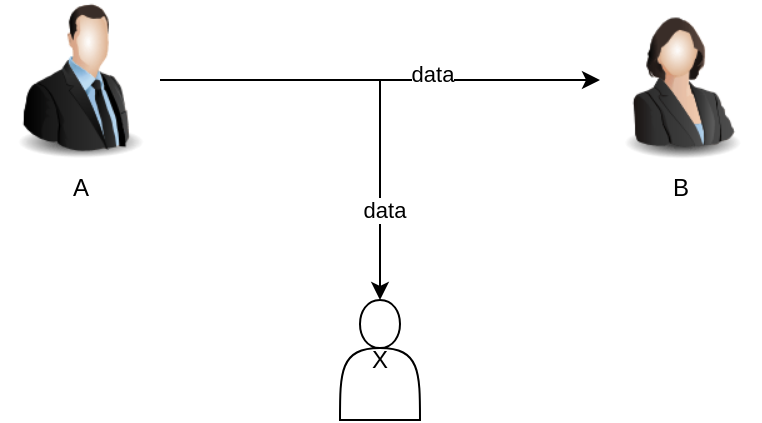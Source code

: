 <mxfile version="14.1.8" type="device" pages="6"><diagram id="cpRkfh9kjdjHkDHpVJ2q" name="第 1 页"><mxGraphModel dx="946" dy="600" grid="1" gridSize="10" guides="1" tooltips="1" connect="1" arrows="1" fold="1" page="1" pageScale="1" pageWidth="827" pageHeight="1169" math="0" shadow="0"><root><mxCell id="0"/><mxCell id="1" parent="0"/><mxCell id="OxpRbUiMO50qQzWDi6hq-10" style="edgeStyle=orthogonalEdgeStyle;rounded=0;orthogonalLoop=1;jettySize=auto;html=1;" edge="1" parent="1" source="OxpRbUiMO50qQzWDi6hq-5" target="OxpRbUiMO50qQzWDi6hq-8"><mxGeometry relative="1" as="geometry"/></mxCell><mxCell id="OxpRbUiMO50qQzWDi6hq-14" value="data" style="edgeLabel;html=1;align=center;verticalAlign=middle;resizable=0;points=[];" vertex="1" connectable="0" parent="OxpRbUiMO50qQzWDi6hq-10"><mxGeometry x="0.236" y="3" relative="1" as="geometry"><mxPoint as="offset"/></mxGeometry></mxCell><mxCell id="OxpRbUiMO50qQzWDi6hq-13" style="edgeStyle=orthogonalEdgeStyle;rounded=0;orthogonalLoop=1;jettySize=auto;html=1;entryX=0.5;entryY=0;entryDx=0;entryDy=0;" edge="1" parent="1" source="OxpRbUiMO50qQzWDi6hq-5" target="OxpRbUiMO50qQzWDi6hq-12"><mxGeometry relative="1" as="geometry"/></mxCell><mxCell id="OxpRbUiMO50qQzWDi6hq-15" value="data" style="edgeLabel;html=1;align=center;verticalAlign=middle;resizable=0;points=[];" vertex="1" connectable="0" parent="OxpRbUiMO50qQzWDi6hq-13"><mxGeometry x="0.591" y="2" relative="1" as="geometry"><mxPoint as="offset"/></mxGeometry></mxCell><mxCell id="OxpRbUiMO50qQzWDi6hq-5" value="A" style="image;html=1;image=img/lib/clip_art/people/Suit_Man_128x128.png" vertex="1" parent="1"><mxGeometry x="120" y="320" width="80" height="80" as="geometry"/></mxCell><mxCell id="OxpRbUiMO50qQzWDi6hq-8" value="B" style="image;html=1;image=img/lib/clip_art/people/Suit_Woman_128x128.png" vertex="1" parent="1"><mxGeometry x="420" y="320" width="80" height="80" as="geometry"/></mxCell><mxCell id="OxpRbUiMO50qQzWDi6hq-12" value="X" style="shape=actor;whiteSpace=wrap;html=1;" vertex="1" parent="1"><mxGeometry x="290" y="470" width="40" height="60" as="geometry"/></mxCell></root></mxGraphModel></diagram><diagram id="elZYB3BMCOhpJH96LupO" name="第 2 页"><mxGraphModel dx="946" dy="600" grid="1" gridSize="10" guides="1" tooltips="1" connect="1" arrows="1" fold="1" page="1" pageScale="1" pageWidth="827" pageHeight="1169" math="0" shadow="0"><root><mxCell id="AGnDXDPncG4M-dJih7Kq-0"/><mxCell id="AGnDXDPncG4M-dJih7Kq-1" parent="AGnDXDPncG4M-dJih7Kq-0"/><mxCell id="iwDD56riNPF9vLp-kGhz-2" style="edgeStyle=orthogonalEdgeStyle;rounded=0;orthogonalLoop=1;jettySize=auto;html=1;entryX=0.5;entryY=0;entryDx=0;entryDy=0;" edge="1" parent="AGnDXDPncG4M-dJih7Kq-1" source="iwDD56riNPF9vLp-kGhz-4" target="iwDD56riNPF9vLp-kGhz-6"><mxGeometry relative="1" as="geometry"/></mxCell><mxCell id="iwDD56riNPF9vLp-kGhz-3" value="data" style="edgeLabel;html=1;align=center;verticalAlign=middle;resizable=0;points=[];" vertex="1" connectable="0" parent="iwDD56riNPF9vLp-kGhz-2"><mxGeometry x="0.591" y="2" relative="1" as="geometry"><mxPoint as="offset"/></mxGeometry></mxCell><mxCell id="iwDD56riNPF9vLp-kGhz-4" value="A" style="image;html=1;image=img/lib/clip_art/people/Suit_Man_128x128.png" vertex="1" parent="AGnDXDPncG4M-dJih7Kq-1"><mxGeometry x="120" y="320" width="80" height="80" as="geometry"/></mxCell><mxCell id="iwDD56riNPF9vLp-kGhz-5" value="B" style="image;html=1;image=img/lib/clip_art/people/Suit_Woman_128x128.png" vertex="1" parent="AGnDXDPncG4M-dJih7Kq-1"><mxGeometry x="420" y="320" width="80" height="80" as="geometry"/></mxCell><mxCell id="iwDD56riNPF9vLp-kGhz-8" value="data2" style="edgeStyle=orthogonalEdgeStyle;rounded=0;orthogonalLoop=1;jettySize=auto;html=1;" edge="1" parent="AGnDXDPncG4M-dJih7Kq-1" source="iwDD56riNPF9vLp-kGhz-6"><mxGeometry x="-0.217" relative="1" as="geometry"><mxPoint x="460" y="430" as="targetPoint"/><Array as="points"><mxPoint x="460" y="500"/></Array><mxPoint as="offset"/></mxGeometry></mxCell><mxCell id="iwDD56riNPF9vLp-kGhz-6" value="X" style="shape=actor;whiteSpace=wrap;html=1;" vertex="1" parent="AGnDXDPncG4M-dJih7Kq-1"><mxGeometry x="290" y="470" width="40" height="60" as="geometry"/></mxCell></root></mxGraphModel></diagram><diagram id="9KR-bMjcFiwOzqof90Cv" name="第 3 页"><mxGraphModel dx="946" dy="600" grid="1" gridSize="10" guides="1" tooltips="1" connect="1" arrows="1" fold="1" page="1" pageScale="1" pageWidth="827" pageHeight="1169" math="0" shadow="0"><root><mxCell id="LRU_pzhFV9LhMsvXL-i7-0"/><mxCell id="LRU_pzhFV9LhMsvXL-i7-1" parent="LRU_pzhFV9LhMsvXL-i7-0"/><mxCell id="3Jz1rTtyzRDkGNaA7d9h-0" style="edgeStyle=orthogonalEdgeStyle;rounded=0;orthogonalLoop=1;jettySize=auto;html=1;" edge="1" parent="LRU_pzhFV9LhMsvXL-i7-1" source="3Jz1rTtyzRDkGNaA7d9h-2"><mxGeometry relative="1" as="geometry"><mxPoint x="380" y="360" as="targetPoint"/></mxGeometry></mxCell><mxCell id="3Jz1rTtyzRDkGNaA7d9h-2" value="A" style="image;html=1;image=img/lib/clip_art/people/Suit_Man_128x128.png" vertex="1" parent="LRU_pzhFV9LhMsvXL-i7-1"><mxGeometry x="120" y="320" width="80" height="80" as="geometry"/></mxCell><mxCell id="3Jz1rTtyzRDkGNaA7d9h-5" value="X" style="shape=actor;whiteSpace=wrap;html=1;" vertex="1" parent="LRU_pzhFV9LhMsvXL-i7-1"><mxGeometry x="395" y="330" width="40" height="60" as="geometry"/></mxCell><mxCell id="3Jz1rTtyzRDkGNaA7d9h-7" value="True B" style="image;html=1;image=img/lib/clip_art/people/Suit_Woman_128x128.png" vertex="1" parent="LRU_pzhFV9LhMsvXL-i7-1"><mxGeometry x="385" y="190" width="80" height="80" as="geometry"/></mxCell><mxCell id="3Jz1rTtyzRDkGNaA7d9h-8" value="Fake B" style="text;html=1;resizable=0;autosize=1;align=center;verticalAlign=middle;points=[];fillColor=none;strokeColor=none;rounded=0;" vertex="1" parent="LRU_pzhFV9LhMsvXL-i7-1"><mxGeometry x="390" y="400" width="50" height="20" as="geometry"/></mxCell></root></mxGraphModel></diagram><diagram id="9C6Kmhk1tgXxkjmnbUuw" name="第 4 页"><mxGraphModel dx="946" dy="600" grid="1" gridSize="10" guides="1" tooltips="1" connect="1" arrows="1" fold="1" page="1" pageScale="1" pageWidth="827" pageHeight="1169" math="0" shadow="0"><root><mxCell id="P1WUriO-57pvhf7k-vSF-0"/><mxCell id="P1WUriO-57pvhf7k-vSF-1" parent="P1WUriO-57pvhf7k-vSF-0"/><mxCell id="dcQuRsKtjNoOELIOASbp-2" value="A" style="image;html=1;image=img/lib/clip_art/people/Suit_Man_128x128.png" vertex="1" parent="P1WUriO-57pvhf7k-vSF-1"><mxGeometry x="120" y="410" width="80" height="80" as="geometry"/></mxCell><mxCell id="dcQuRsKtjNoOELIOASbp-3" value="B" style="image;html=1;image=img/lib/clip_art/people/Suit_Woman_128x128.png" vertex="1" parent="P1WUriO-57pvhf7k-vSF-1"><mxGeometry x="420" y="410" width="80" height="80" as="geometry"/></mxCell><mxCell id="dcQuRsKtjNoOELIOASbp-9" style="edgeStyle=orthogonalEdgeStyle;rounded=0;orthogonalLoop=1;jettySize=auto;html=1;" edge="1" parent="P1WUriO-57pvhf7k-vSF-1" source="dcQuRsKtjNoOELIOASbp-6"><mxGeometry relative="1" as="geometry"><mxPoint x="160" y="260" as="targetPoint"/></mxGeometry></mxCell><mxCell id="dcQuRsKtjNoOELIOASbp-6" value="abc" style="shape=note;whiteSpace=wrap;html=1;backgroundOutline=1;darkOpacity=0.05;" vertex="1" parent="P1WUriO-57pvhf7k-vSF-1"><mxGeometry x="120" y="10" width="80" height="100" as="geometry"/></mxCell><mxCell id="dcQuRsKtjNoOELIOASbp-13" style="edgeStyle=orthogonalEdgeStyle;rounded=0;orthogonalLoop=1;jettySize=auto;html=1;" edge="1" parent="P1WUriO-57pvhf7k-vSF-1" source="dcQuRsKtjNoOELIOASbp-8"><mxGeometry relative="1" as="geometry"><mxPoint x="400" y="320" as="targetPoint"/></mxGeometry></mxCell><mxCell id="dcQuRsKtjNoOELIOASbp-8" value="***" style="shape=note;whiteSpace=wrap;html=1;backgroundOutline=1;darkOpacity=0.05;" vertex="1" parent="P1WUriO-57pvhf7k-vSF-1"><mxGeometry x="120" y="270" width="80" height="100" as="geometry"/></mxCell><mxCell id="dcQuRsKtjNoOELIOASbp-10" value="" style="outlineConnect=0;fontColor=#232F3E;gradientColor=none;fillColor=#C7131F;strokeColor=none;dashed=0;verticalLabelPosition=bottom;verticalAlign=top;align=center;html=1;fontSize=12;fontStyle=0;aspect=fixed;pointerEvents=1;shape=mxgraph.aws4.addon;" vertex="1" parent="P1WUriO-57pvhf7k-vSF-1"><mxGeometry x="180" y="160" width="78" height="40" as="geometry"/></mxCell><mxCell id="dcQuRsKtjNoOELIOASbp-15" style="edgeStyle=orthogonalEdgeStyle;rounded=0;orthogonalLoop=1;jettySize=auto;html=1;" edge="1" parent="P1WUriO-57pvhf7k-vSF-1" source="dcQuRsKtjNoOELIOASbp-12"><mxGeometry relative="1" as="geometry"><mxPoint x="460" y="130" as="targetPoint"/></mxGeometry></mxCell><mxCell id="dcQuRsKtjNoOELIOASbp-12" value="***" style="shape=note;whiteSpace=wrap;html=1;backgroundOutline=1;darkOpacity=0.05;" vertex="1" parent="P1WUriO-57pvhf7k-vSF-1"><mxGeometry x="420" y="270" width="80" height="100" as="geometry"/></mxCell><mxCell id="dcQuRsKtjNoOELIOASbp-14" value="abc" style="shape=note;whiteSpace=wrap;html=1;backgroundOutline=1;darkOpacity=0.05;" vertex="1" parent="P1WUriO-57pvhf7k-vSF-1"><mxGeometry x="420" y="10" width="80" height="100" as="geometry"/></mxCell><mxCell id="dcQuRsKtjNoOELIOASbp-16" value="" style="outlineConnect=0;fontColor=#232F3E;gradientColor=none;fillColor=#C7131F;strokeColor=none;dashed=0;verticalLabelPosition=bottom;verticalAlign=top;align=center;html=1;fontSize=12;fontStyle=0;aspect=fixed;pointerEvents=1;shape=mxgraph.aws4.addon;" vertex="1" parent="P1WUriO-57pvhf7k-vSF-1"><mxGeometry x="500" y="160" width="78" height="40" as="geometry"/></mxCell></root></mxGraphModel></diagram><diagram id="52Pv0jbR0lOcA3841fNK" name="第 5 页"><mxGraphModel dx="946" dy="600" grid="1" gridSize="10" guides="1" tooltips="1" connect="1" arrows="1" fold="1" page="1" pageScale="1" pageWidth="827" pageHeight="1169" math="0" shadow="0"><root><mxCell id="CJ3JVO9jDlaFp0jPTko0-0"/><mxCell id="CJ3JVO9jDlaFp0jPTko0-1" parent="CJ3JVO9jDlaFp0jPTko0-0"/><mxCell id="QzL2AyycCflVAugUa5AD-14" style="edgeStyle=orthogonalEdgeStyle;rounded=0;orthogonalLoop=1;jettySize=auto;html=1;" edge="1" parent="CJ3JVO9jDlaFp0jPTko0-1" source="QzL2AyycCflVAugUa5AD-0" target="QzL2AyycCflVAugUa5AD-1"><mxGeometry relative="1" as="geometry"/></mxCell><mxCell id="QzL2AyycCflVAugUa5AD-0" value="A" style="image;html=1;image=img/lib/clip_art/people/Suit_Man_128x128.png" vertex="1" parent="CJ3JVO9jDlaFp0jPTko0-1"><mxGeometry x="120" y="410" width="80" height="80" as="geometry"/></mxCell><mxCell id="QzL2AyycCflVAugUa5AD-1" value="B" style="image;html=1;image=img/lib/clip_art/people/Suit_Woman_128x128.png" vertex="1" parent="CJ3JVO9jDlaFp0jPTko0-1"><mxGeometry x="420" y="410" width="80" height="80" as="geometry"/></mxCell><mxCell id="QzL2AyycCflVAugUa5AD-15" style="edgeStyle=orthogonalEdgeStyle;rounded=0;orthogonalLoop=1;jettySize=auto;html=1;" edge="1" parent="CJ3JVO9jDlaFp0jPTko0-1" source="QzL2AyycCflVAugUa5AD-6"><mxGeometry relative="1" as="geometry"><mxPoint x="309" y="610" as="targetPoint"/></mxGeometry></mxCell><mxCell id="QzL2AyycCflVAugUa5AD-6" value="" style="outlineConnect=0;fontColor=#232F3E;gradientColor=none;fillColor=#C7131F;strokeColor=none;dashed=0;verticalLabelPosition=bottom;verticalAlign=top;align=center;html=1;fontSize=12;fontStyle=0;aspect=fixed;pointerEvents=1;shape=mxgraph.aws4.addon;" vertex="1" parent="CJ3JVO9jDlaFp0jPTko0-1"><mxGeometry x="270" y="460" width="78" height="40" as="geometry"/></mxCell><mxCell id="QzL2AyycCflVAugUa5AD-12" value="hack" style="outlineConnect=0;fontColor=#232F3E;gradientColor=#F54749;gradientDirection=north;fillColor=#C7131F;strokeColor=#ffffff;dashed=0;verticalLabelPosition=bottom;verticalAlign=top;align=center;html=1;fontSize=12;fontStyle=0;aspect=fixed;shape=mxgraph.aws4.resourceIcon;resIcon=mxgraph.aws4.detective;" vertex="1" parent="CJ3JVO9jDlaFp0jPTko0-1"><mxGeometry x="270" y="620" width="78" height="78" as="geometry"/></mxCell><mxCell id="QzL2AyycCflVAugUa5AD-13" value="" style="outlineConnect=0;fontColor=#232F3E;gradientColor=none;fillColor=#C7131F;strokeColor=none;dashed=0;verticalLabelPosition=bottom;verticalAlign=top;align=center;html=1;fontSize=12;fontStyle=0;aspect=fixed;pointerEvents=1;shape=mxgraph.aws4.addon;" vertex="1" parent="CJ3JVO9jDlaFp0jPTko0-1"><mxGeometry x="375" y="639" width="78" height="40" as="geometry"/></mxCell></root></mxGraphModel></diagram><diagram id="cfIbtrpsM7wbqAdm0LXU" name="第 6 页"><mxGraphModel dx="946" dy="600" grid="1" gridSize="10" guides="1" tooltips="1" connect="1" arrows="1" fold="1" page="1" pageScale="1" pageWidth="827" pageHeight="1169" math="0" shadow="0"><root><mxCell id="PlB7nW2C8hhien5emATi-0"/><mxCell id="PlB7nW2C8hhien5emATi-1" parent="PlB7nW2C8hhien5emATi-0"/></root></mxGraphModel></diagram></mxfile>